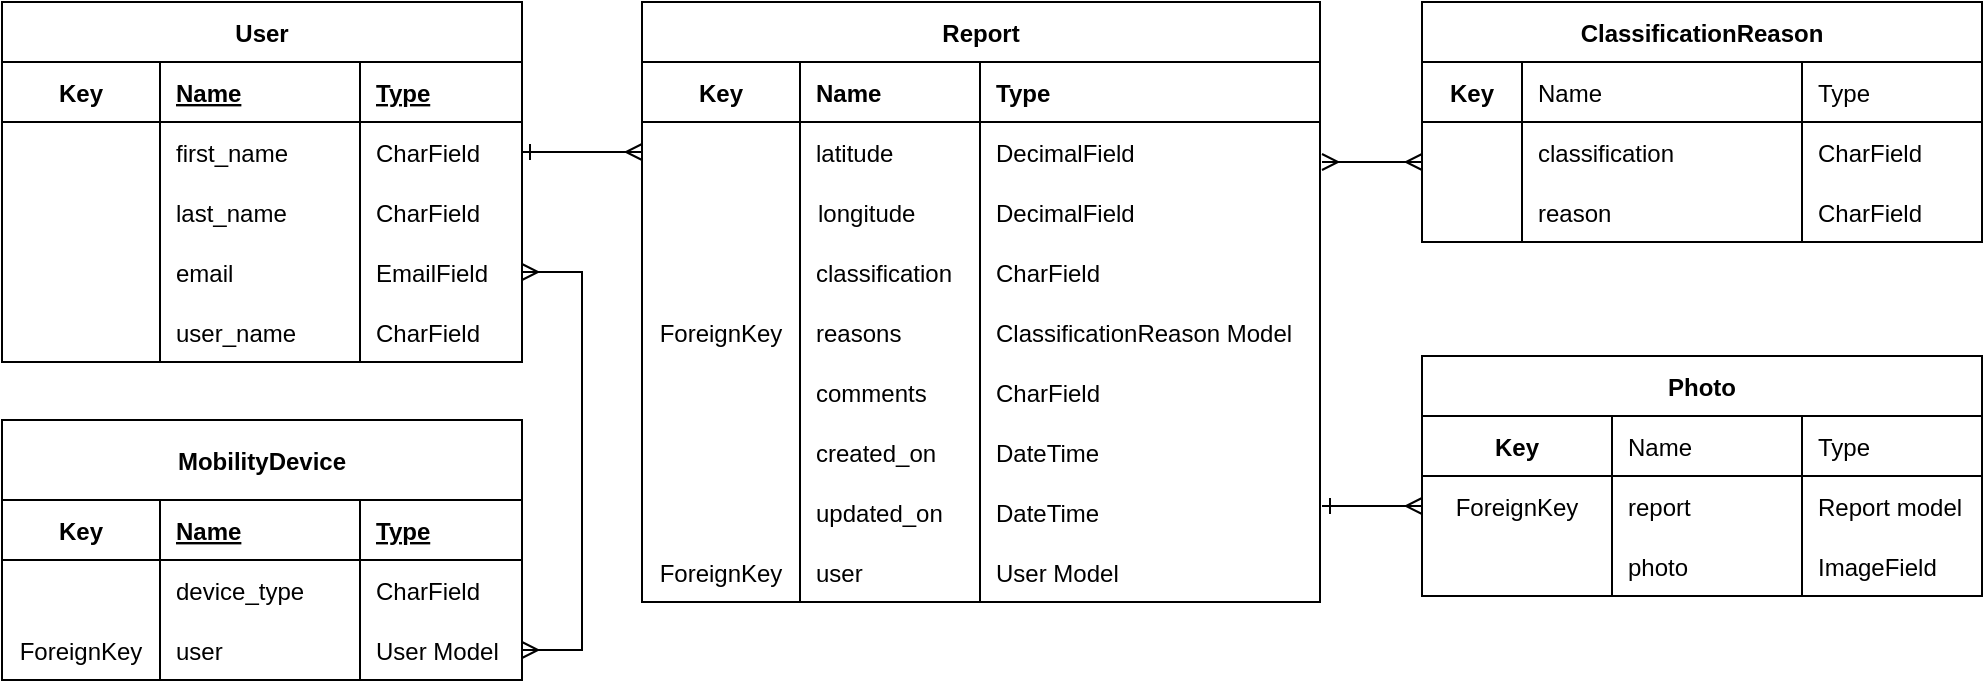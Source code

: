 <mxfile version="26.0.16">
  <diagram id="R2lEEEUBdFMjLlhIrx00" name="Page-1">
    <mxGraphModel dx="528" dy="399" grid="1" gridSize="10" guides="1" tooltips="1" connect="1" arrows="1" fold="1" page="1" pageScale="1" pageWidth="850" pageHeight="1100" math="0" shadow="0" extFonts="Permanent Marker^https://fonts.googleapis.com/css?family=Permanent+Marker">
      <root>
        <mxCell id="0" />
        <mxCell id="1" parent="0" />
        <mxCell id="C-vyLk0tnHw3VtMMgP7b-13" value="ClassificationReason" style="shape=table;startSize=30;container=1;collapsible=1;childLayout=tableLayout;fixedRows=1;rowLines=0;fontStyle=1;align=center;resizeLast=1;" parent="1" vertex="1">
          <mxGeometry x="710" width="280" height="120" as="geometry" />
        </mxCell>
        <mxCell id="smS4AEnQUgXLCP3d2nz--48" style="shape=partialRectangle;collapsible=0;dropTarget=0;pointerEvents=0;fillColor=none;points=[[0,0.5],[1,0.5]];portConstraint=eastwest;top=0;left=0;right=0;bottom=1;" parent="C-vyLk0tnHw3VtMMgP7b-13" vertex="1">
          <mxGeometry y="30" width="280" height="30" as="geometry" />
        </mxCell>
        <mxCell id="smS4AEnQUgXLCP3d2nz--49" value="Key" style="shape=partialRectangle;overflow=hidden;connectable=0;fillColor=none;top=0;left=0;bottom=0;right=0;fontStyle=1;" parent="smS4AEnQUgXLCP3d2nz--48" vertex="1">
          <mxGeometry width="50" height="30" as="geometry">
            <mxRectangle width="50" height="30" as="alternateBounds" />
          </mxGeometry>
        </mxCell>
        <mxCell id="smS4AEnQUgXLCP3d2nz--50" value="Name" style="shape=partialRectangle;overflow=hidden;connectable=0;fillColor=none;top=0;left=0;bottom=0;right=0;align=left;spacingLeft=6;fontStyle=0;" parent="smS4AEnQUgXLCP3d2nz--48" vertex="1">
          <mxGeometry x="50" width="140" height="30" as="geometry">
            <mxRectangle width="140" height="30" as="alternateBounds" />
          </mxGeometry>
        </mxCell>
        <mxCell id="smS4AEnQUgXLCP3d2nz--51" value="Type" style="shape=partialRectangle;overflow=hidden;connectable=0;fillColor=none;top=0;left=0;bottom=0;right=0;align=left;spacingLeft=6;fontStyle=0;" parent="smS4AEnQUgXLCP3d2nz--48" vertex="1">
          <mxGeometry x="190" width="90" height="30" as="geometry">
            <mxRectangle width="90" height="30" as="alternateBounds" />
          </mxGeometry>
        </mxCell>
        <mxCell id="fuLevTrtaIqwykTELDWC-22" style="shape=partialRectangle;collapsible=0;dropTarget=0;pointerEvents=0;fillColor=none;points=[[0,0.5],[1,0.5]];portConstraint=eastwest;top=0;left=0;right=0;bottom=0;" vertex="1" parent="C-vyLk0tnHw3VtMMgP7b-13">
          <mxGeometry y="60" width="280" height="30" as="geometry" />
        </mxCell>
        <mxCell id="fuLevTrtaIqwykTELDWC-23" value="" style="shape=partialRectangle;overflow=hidden;connectable=0;fillColor=none;top=0;left=0;bottom=0;right=0;" vertex="1" parent="fuLevTrtaIqwykTELDWC-22">
          <mxGeometry width="50" height="30" as="geometry">
            <mxRectangle width="50" height="30" as="alternateBounds" />
          </mxGeometry>
        </mxCell>
        <mxCell id="fuLevTrtaIqwykTELDWC-24" value="classification" style="shape=partialRectangle;overflow=hidden;connectable=0;fillColor=none;top=0;left=0;bottom=0;right=0;align=left;spacingLeft=6;" vertex="1" parent="fuLevTrtaIqwykTELDWC-22">
          <mxGeometry x="50" width="140" height="30" as="geometry">
            <mxRectangle width="140" height="30" as="alternateBounds" />
          </mxGeometry>
        </mxCell>
        <mxCell id="fuLevTrtaIqwykTELDWC-25" value="CharField" style="shape=partialRectangle;overflow=hidden;connectable=0;fillColor=none;top=0;left=0;bottom=0;right=0;align=left;spacingLeft=6;" vertex="1" parent="fuLevTrtaIqwykTELDWC-22">
          <mxGeometry x="190" width="90" height="30" as="geometry">
            <mxRectangle width="90" height="30" as="alternateBounds" />
          </mxGeometry>
        </mxCell>
        <mxCell id="smS4AEnQUgXLCP3d2nz--68" value="" style="shape=partialRectangle;collapsible=0;dropTarget=0;pointerEvents=0;fillColor=none;points=[[0,0.5],[1,0.5]];portConstraint=eastwest;top=0;left=0;right=0;bottom=0;" parent="C-vyLk0tnHw3VtMMgP7b-13" vertex="1">
          <mxGeometry y="90" width="280" height="30" as="geometry" />
        </mxCell>
        <mxCell id="smS4AEnQUgXLCP3d2nz--69" value="" style="shape=partialRectangle;overflow=hidden;connectable=0;fillColor=none;top=0;left=0;bottom=0;right=0;" parent="smS4AEnQUgXLCP3d2nz--68" vertex="1">
          <mxGeometry width="50" height="30" as="geometry">
            <mxRectangle width="50" height="30" as="alternateBounds" />
          </mxGeometry>
        </mxCell>
        <mxCell id="smS4AEnQUgXLCP3d2nz--70" value="reason" style="shape=partialRectangle;overflow=hidden;connectable=0;fillColor=none;top=0;left=0;bottom=0;right=0;align=left;spacingLeft=6;" parent="smS4AEnQUgXLCP3d2nz--68" vertex="1">
          <mxGeometry x="50" width="140" height="30" as="geometry">
            <mxRectangle width="140" height="30" as="alternateBounds" />
          </mxGeometry>
        </mxCell>
        <mxCell id="smS4AEnQUgXLCP3d2nz--71" value="CharField" style="shape=partialRectangle;overflow=hidden;connectable=0;fillColor=none;top=0;left=0;bottom=0;right=0;align=left;spacingLeft=6;" parent="smS4AEnQUgXLCP3d2nz--68" vertex="1">
          <mxGeometry x="190" width="90" height="30" as="geometry">
            <mxRectangle width="90" height="30" as="alternateBounds" />
          </mxGeometry>
        </mxCell>
        <mxCell id="C-vyLk0tnHw3VtMMgP7b-23" value="User" style="shape=table;startSize=30;container=1;collapsible=1;childLayout=tableLayout;fixedRows=1;rowLines=0;fontStyle=1;align=center;resizeLast=1;" parent="1" vertex="1">
          <mxGeometry width="260" height="180" as="geometry" />
        </mxCell>
        <mxCell id="smS4AEnQUgXLCP3d2nz--82" style="shape=partialRectangle;collapsible=0;dropTarget=0;pointerEvents=0;fillColor=none;points=[[0,0.5],[1,0.5]];portConstraint=eastwest;top=0;left=0;right=0;bottom=1;" parent="C-vyLk0tnHw3VtMMgP7b-23" vertex="1">
          <mxGeometry y="30" width="260" height="30" as="geometry" />
        </mxCell>
        <mxCell id="smS4AEnQUgXLCP3d2nz--83" value="Key" style="shape=partialRectangle;overflow=hidden;connectable=0;fillColor=none;top=0;left=0;bottom=0;right=0;fontStyle=1;" parent="smS4AEnQUgXLCP3d2nz--82" vertex="1">
          <mxGeometry width="79" height="30" as="geometry">
            <mxRectangle width="79" height="30" as="alternateBounds" />
          </mxGeometry>
        </mxCell>
        <mxCell id="smS4AEnQUgXLCP3d2nz--84" value="Name" style="shape=partialRectangle;overflow=hidden;connectable=0;fillColor=none;top=0;left=0;bottom=0;right=0;align=left;spacingLeft=6;fontStyle=5;" parent="smS4AEnQUgXLCP3d2nz--82" vertex="1">
          <mxGeometry x="79" width="100" height="30" as="geometry">
            <mxRectangle width="100" height="30" as="alternateBounds" />
          </mxGeometry>
        </mxCell>
        <mxCell id="smS4AEnQUgXLCP3d2nz--85" value="Type" style="shape=partialRectangle;overflow=hidden;connectable=0;fillColor=none;top=0;left=0;bottom=0;right=0;align=left;spacingLeft=6;fontStyle=5;" parent="smS4AEnQUgXLCP3d2nz--82" vertex="1">
          <mxGeometry x="179" width="81" height="30" as="geometry">
            <mxRectangle width="81" height="30" as="alternateBounds" />
          </mxGeometry>
        </mxCell>
        <mxCell id="C-vyLk0tnHw3VtMMgP7b-27" value="" style="shape=partialRectangle;collapsible=0;dropTarget=0;pointerEvents=0;fillColor=none;points=[[0,0.5],[1,0.5]];portConstraint=eastwest;top=0;left=0;right=0;bottom=0;" parent="C-vyLk0tnHw3VtMMgP7b-23" vertex="1">
          <mxGeometry y="60" width="260" height="30" as="geometry" />
        </mxCell>
        <mxCell id="C-vyLk0tnHw3VtMMgP7b-28" value="" style="shape=partialRectangle;overflow=hidden;connectable=0;fillColor=none;top=0;left=0;bottom=0;right=0;" parent="C-vyLk0tnHw3VtMMgP7b-27" vertex="1">
          <mxGeometry width="79" height="30" as="geometry">
            <mxRectangle width="79" height="30" as="alternateBounds" />
          </mxGeometry>
        </mxCell>
        <mxCell id="C-vyLk0tnHw3VtMMgP7b-29" value="first_name" style="shape=partialRectangle;overflow=hidden;connectable=0;fillColor=none;top=0;left=0;bottom=0;right=0;align=left;spacingLeft=6;" parent="C-vyLk0tnHw3VtMMgP7b-27" vertex="1">
          <mxGeometry x="79" width="100" height="30" as="geometry">
            <mxRectangle width="100" height="30" as="alternateBounds" />
          </mxGeometry>
        </mxCell>
        <mxCell id="smS4AEnQUgXLCP3d2nz--81" value="CharField" style="shape=partialRectangle;overflow=hidden;connectable=0;fillColor=none;top=0;left=0;bottom=0;right=0;align=left;spacingLeft=6;" parent="C-vyLk0tnHw3VtMMgP7b-27" vertex="1">
          <mxGeometry x="179" width="81" height="30" as="geometry">
            <mxRectangle width="81" height="30" as="alternateBounds" />
          </mxGeometry>
        </mxCell>
        <mxCell id="smS4AEnQUgXLCP3d2nz--89" style="shape=partialRectangle;collapsible=0;dropTarget=0;pointerEvents=0;fillColor=none;points=[[0,0.5],[1,0.5]];portConstraint=eastwest;top=0;left=0;right=0;bottom=0;" parent="C-vyLk0tnHw3VtMMgP7b-23" vertex="1">
          <mxGeometry y="90" width="260" height="30" as="geometry" />
        </mxCell>
        <mxCell id="smS4AEnQUgXLCP3d2nz--90" style="shape=partialRectangle;overflow=hidden;connectable=0;fillColor=none;top=0;left=0;bottom=0;right=0;" parent="smS4AEnQUgXLCP3d2nz--89" vertex="1">
          <mxGeometry width="79" height="30" as="geometry">
            <mxRectangle width="79" height="30" as="alternateBounds" />
          </mxGeometry>
        </mxCell>
        <mxCell id="smS4AEnQUgXLCP3d2nz--91" value="last_name" style="shape=partialRectangle;overflow=hidden;connectable=0;fillColor=none;top=0;left=0;bottom=0;right=0;align=left;spacingLeft=6;" parent="smS4AEnQUgXLCP3d2nz--89" vertex="1">
          <mxGeometry x="79" width="100" height="30" as="geometry">
            <mxRectangle width="100" height="30" as="alternateBounds" />
          </mxGeometry>
        </mxCell>
        <mxCell id="smS4AEnQUgXLCP3d2nz--92" value="CharField" style="shape=partialRectangle;overflow=hidden;connectable=0;fillColor=none;top=0;left=0;bottom=0;right=0;align=left;spacingLeft=6;" parent="smS4AEnQUgXLCP3d2nz--89" vertex="1">
          <mxGeometry x="179" width="81" height="30" as="geometry">
            <mxRectangle width="81" height="30" as="alternateBounds" />
          </mxGeometry>
        </mxCell>
        <mxCell id="smS4AEnQUgXLCP3d2nz--97" style="shape=partialRectangle;collapsible=0;dropTarget=0;pointerEvents=0;fillColor=none;points=[[0,0.5],[1,0.5]];portConstraint=eastwest;top=0;left=0;right=0;bottom=0;" parent="C-vyLk0tnHw3VtMMgP7b-23" vertex="1">
          <mxGeometry y="120" width="260" height="30" as="geometry" />
        </mxCell>
        <mxCell id="smS4AEnQUgXLCP3d2nz--98" style="shape=partialRectangle;overflow=hidden;connectable=0;fillColor=none;top=0;left=0;bottom=0;right=0;" parent="smS4AEnQUgXLCP3d2nz--97" vertex="1">
          <mxGeometry width="79" height="30" as="geometry">
            <mxRectangle width="79" height="30" as="alternateBounds" />
          </mxGeometry>
        </mxCell>
        <mxCell id="smS4AEnQUgXLCP3d2nz--99" value="email" style="shape=partialRectangle;overflow=hidden;connectable=0;fillColor=none;top=0;left=0;bottom=0;right=0;align=left;spacingLeft=6;" parent="smS4AEnQUgXLCP3d2nz--97" vertex="1">
          <mxGeometry x="79" width="100" height="30" as="geometry">
            <mxRectangle width="100" height="30" as="alternateBounds" />
          </mxGeometry>
        </mxCell>
        <mxCell id="smS4AEnQUgXLCP3d2nz--100" value="EmailField" style="shape=partialRectangle;overflow=hidden;connectable=0;fillColor=none;top=0;left=0;bottom=0;right=0;align=left;spacingLeft=6;" parent="smS4AEnQUgXLCP3d2nz--97" vertex="1">
          <mxGeometry x="179" width="81" height="30" as="geometry">
            <mxRectangle width="81" height="30" as="alternateBounds" />
          </mxGeometry>
        </mxCell>
        <mxCell id="smS4AEnQUgXLCP3d2nz--93" style="shape=partialRectangle;collapsible=0;dropTarget=0;pointerEvents=0;fillColor=none;points=[[0,0.5],[1,0.5]];portConstraint=eastwest;top=0;left=0;right=0;bottom=0;" parent="C-vyLk0tnHw3VtMMgP7b-23" vertex="1">
          <mxGeometry y="150" width="260" height="30" as="geometry" />
        </mxCell>
        <mxCell id="smS4AEnQUgXLCP3d2nz--94" style="shape=partialRectangle;overflow=hidden;connectable=0;fillColor=none;top=0;left=0;bottom=0;right=0;" parent="smS4AEnQUgXLCP3d2nz--93" vertex="1">
          <mxGeometry width="79" height="30" as="geometry">
            <mxRectangle width="79" height="30" as="alternateBounds" />
          </mxGeometry>
        </mxCell>
        <mxCell id="smS4AEnQUgXLCP3d2nz--95" value="user_name" style="shape=partialRectangle;overflow=hidden;connectable=0;fillColor=none;top=0;left=0;bottom=0;right=0;align=left;spacingLeft=6;" parent="smS4AEnQUgXLCP3d2nz--93" vertex="1">
          <mxGeometry x="79" width="100" height="30" as="geometry">
            <mxRectangle width="100" height="30" as="alternateBounds" />
          </mxGeometry>
        </mxCell>
        <mxCell id="smS4AEnQUgXLCP3d2nz--96" value="CharField" style="shape=partialRectangle;overflow=hidden;connectable=0;fillColor=none;top=0;left=0;bottom=0;right=0;align=left;spacingLeft=6;" parent="smS4AEnQUgXLCP3d2nz--93" vertex="1">
          <mxGeometry x="179" width="81" height="30" as="geometry">
            <mxRectangle width="81" height="30" as="alternateBounds" />
          </mxGeometry>
        </mxCell>
        <mxCell id="C-vyLk0tnHw3VtMMgP7b-2" value="Report" style="shape=table;startSize=30;container=1;collapsible=1;childLayout=tableLayout;fixedRows=1;rowLines=0;fontStyle=1;align=center;resizeLast=1;" parent="1" vertex="1">
          <mxGeometry x="320" width="339" height="300" as="geometry" />
        </mxCell>
        <mxCell id="smS4AEnQUgXLCP3d2nz--40" style="shape=partialRectangle;collapsible=0;dropTarget=0;pointerEvents=0;fillColor=none;points=[[0,0.5],[1,0.5]];portConstraint=eastwest;top=0;left=0;right=0;bottom=1;fontStyle=4" parent="C-vyLk0tnHw3VtMMgP7b-2" vertex="1">
          <mxGeometry y="30" width="339" height="30" as="geometry" />
        </mxCell>
        <mxCell id="smS4AEnQUgXLCP3d2nz--41" value="Key" style="shape=partialRectangle;overflow=hidden;connectable=0;fillColor=none;top=0;left=0;bottom=0;right=0;fontStyle=1;" parent="smS4AEnQUgXLCP3d2nz--40" vertex="1">
          <mxGeometry width="79" height="30" as="geometry">
            <mxRectangle width="79" height="30" as="alternateBounds" />
          </mxGeometry>
        </mxCell>
        <mxCell id="smS4AEnQUgXLCP3d2nz--42" value="Name" style="shape=partialRectangle;overflow=hidden;connectable=0;fillColor=none;top=0;left=0;bottom=0;right=0;align=left;spacingLeft=6;fontStyle=1;" parent="smS4AEnQUgXLCP3d2nz--40" vertex="1">
          <mxGeometry x="79" width="90" height="30" as="geometry">
            <mxRectangle width="90" height="30" as="alternateBounds" />
          </mxGeometry>
        </mxCell>
        <mxCell id="smS4AEnQUgXLCP3d2nz--43" value="Type" style="shape=partialRectangle;overflow=hidden;connectable=0;fillColor=none;top=0;left=0;bottom=0;right=0;align=left;spacingLeft=6;fontStyle=1;" parent="smS4AEnQUgXLCP3d2nz--40" vertex="1">
          <mxGeometry x="169" width="170" height="30" as="geometry">
            <mxRectangle width="170" height="30" as="alternateBounds" />
          </mxGeometry>
        </mxCell>
        <mxCell id="C-vyLk0tnHw3VtMMgP7b-9" value="" style="shape=partialRectangle;collapsible=0;dropTarget=0;pointerEvents=0;fillColor=none;points=[[0,0.5],[1,0.5]];portConstraint=eastwest;top=0;left=0;right=0;bottom=0;" parent="C-vyLk0tnHw3VtMMgP7b-2" vertex="1">
          <mxGeometry y="60" width="339" height="30" as="geometry" />
        </mxCell>
        <mxCell id="C-vyLk0tnHw3VtMMgP7b-10" value="" style="shape=partialRectangle;overflow=hidden;connectable=0;fillColor=none;top=0;left=0;bottom=0;right=0;" parent="C-vyLk0tnHw3VtMMgP7b-9" vertex="1">
          <mxGeometry width="79" height="30" as="geometry">
            <mxRectangle width="79" height="30" as="alternateBounds" />
          </mxGeometry>
        </mxCell>
        <mxCell id="C-vyLk0tnHw3VtMMgP7b-11" value="latitude" style="shape=partialRectangle;overflow=hidden;connectable=0;fillColor=none;top=0;left=0;bottom=0;right=0;align=left;spacingLeft=6;" parent="C-vyLk0tnHw3VtMMgP7b-9" vertex="1">
          <mxGeometry x="79" width="90" height="30" as="geometry">
            <mxRectangle width="90" height="30" as="alternateBounds" />
          </mxGeometry>
        </mxCell>
        <mxCell id="smS4AEnQUgXLCP3d2nz--34" value="DecimalField" style="shape=partialRectangle;overflow=hidden;connectable=0;fillColor=none;top=0;left=0;bottom=0;right=0;align=left;spacingLeft=6;" parent="C-vyLk0tnHw3VtMMgP7b-9" vertex="1">
          <mxGeometry x="169" width="170" height="30" as="geometry">
            <mxRectangle width="170" height="30" as="alternateBounds" />
          </mxGeometry>
        </mxCell>
        <mxCell id="smS4AEnQUgXLCP3d2nz--22" style="shape=partialRectangle;collapsible=0;dropTarget=0;pointerEvents=0;fillColor=none;points=[[0,0.5],[1,0.5]];portConstraint=eastwest;top=0;left=0;right=0;bottom=0;" parent="C-vyLk0tnHw3VtMMgP7b-2" vertex="1">
          <mxGeometry y="90" width="339" height="30" as="geometry" />
        </mxCell>
        <mxCell id="smS4AEnQUgXLCP3d2nz--23" style="shape=partialRectangle;overflow=hidden;connectable=0;fillColor=none;top=0;left=0;bottom=0;right=0;" parent="smS4AEnQUgXLCP3d2nz--22" vertex="1">
          <mxGeometry width="79" height="30" as="geometry">
            <mxRectangle width="79" height="30" as="alternateBounds" />
          </mxGeometry>
        </mxCell>
        <mxCell id="smS4AEnQUgXLCP3d2nz--24" value="" style="shape=partialRectangle;overflow=hidden;connectable=0;fillColor=none;top=0;left=0;bottom=0;right=0;align=left;spacingLeft=6;" parent="smS4AEnQUgXLCP3d2nz--22" vertex="1">
          <mxGeometry x="79" width="90" height="30" as="geometry">
            <mxRectangle width="90" height="30" as="alternateBounds" />
          </mxGeometry>
        </mxCell>
        <mxCell id="smS4AEnQUgXLCP3d2nz--35" style="shape=partialRectangle;overflow=hidden;connectable=0;fillColor=none;top=0;left=0;bottom=0;right=0;align=left;spacingLeft=6;" parent="smS4AEnQUgXLCP3d2nz--22" vertex="1">
          <mxGeometry x="169" width="170" height="30" as="geometry">
            <mxRectangle width="170" height="30" as="alternateBounds" />
          </mxGeometry>
        </mxCell>
        <mxCell id="smS4AEnQUgXLCP3d2nz--13" value="" style="shape=partialRectangle;collapsible=0;dropTarget=0;pointerEvents=0;fillColor=none;points=[[0,0.5],[1,0.5]];portConstraint=eastwest;top=0;left=0;right=0;bottom=0;" parent="C-vyLk0tnHw3VtMMgP7b-2" vertex="1">
          <mxGeometry y="120" width="339" height="30" as="geometry" />
        </mxCell>
        <mxCell id="smS4AEnQUgXLCP3d2nz--14" value="" style="shape=partialRectangle;overflow=hidden;connectable=0;fillColor=none;top=0;left=0;bottom=0;right=0;" parent="smS4AEnQUgXLCP3d2nz--13" vertex="1">
          <mxGeometry width="79" height="30" as="geometry">
            <mxRectangle width="79" height="30" as="alternateBounds" />
          </mxGeometry>
        </mxCell>
        <mxCell id="smS4AEnQUgXLCP3d2nz--15" value="classification" style="shape=partialRectangle;overflow=hidden;connectable=0;fillColor=none;top=0;left=0;bottom=0;right=0;align=left;spacingLeft=6;" parent="smS4AEnQUgXLCP3d2nz--13" vertex="1">
          <mxGeometry x="79" width="90" height="30" as="geometry">
            <mxRectangle width="90" height="30" as="alternateBounds" />
          </mxGeometry>
        </mxCell>
        <mxCell id="smS4AEnQUgXLCP3d2nz--36" value="CharField" style="shape=partialRectangle;overflow=hidden;connectable=0;fillColor=none;top=0;left=0;bottom=0;right=0;align=left;spacingLeft=6;" parent="smS4AEnQUgXLCP3d2nz--13" vertex="1">
          <mxGeometry x="169" width="170" height="30" as="geometry">
            <mxRectangle width="170" height="30" as="alternateBounds" />
          </mxGeometry>
        </mxCell>
        <mxCell id="smS4AEnQUgXLCP3d2nz--28" style="shape=partialRectangle;collapsible=0;dropTarget=0;pointerEvents=0;fillColor=none;points=[[0,0.5],[1,0.5]];portConstraint=eastwest;top=0;left=0;right=0;bottom=0;" parent="C-vyLk0tnHw3VtMMgP7b-2" vertex="1">
          <mxGeometry y="150" width="339" height="30" as="geometry" />
        </mxCell>
        <mxCell id="smS4AEnQUgXLCP3d2nz--29" value="ForeignKey" style="shape=partialRectangle;overflow=hidden;connectable=0;fillColor=none;top=0;left=0;bottom=0;right=0;" parent="smS4AEnQUgXLCP3d2nz--28" vertex="1">
          <mxGeometry width="79" height="30" as="geometry">
            <mxRectangle width="79" height="30" as="alternateBounds" />
          </mxGeometry>
        </mxCell>
        <mxCell id="smS4AEnQUgXLCP3d2nz--30" value="reasons" style="shape=partialRectangle;overflow=hidden;connectable=0;fillColor=none;top=0;left=0;bottom=0;right=0;align=left;spacingLeft=6;" parent="smS4AEnQUgXLCP3d2nz--28" vertex="1">
          <mxGeometry x="79" width="90" height="30" as="geometry">
            <mxRectangle width="90" height="30" as="alternateBounds" />
          </mxGeometry>
        </mxCell>
        <mxCell id="smS4AEnQUgXLCP3d2nz--37" value="ClassificationReason Model" style="shape=partialRectangle;overflow=hidden;connectable=0;fillColor=none;top=0;left=0;bottom=0;right=0;align=left;spacingLeft=6;" parent="smS4AEnQUgXLCP3d2nz--28" vertex="1">
          <mxGeometry x="169" width="170" height="30" as="geometry">
            <mxRectangle width="170" height="30" as="alternateBounds" />
          </mxGeometry>
        </mxCell>
        <mxCell id="smS4AEnQUgXLCP3d2nz--56" style="shape=partialRectangle;collapsible=0;dropTarget=0;pointerEvents=0;fillColor=none;points=[[0,0.5],[1,0.5]];portConstraint=eastwest;top=0;left=0;right=0;bottom=0;" parent="C-vyLk0tnHw3VtMMgP7b-2" vertex="1">
          <mxGeometry y="180" width="339" height="30" as="geometry" />
        </mxCell>
        <mxCell id="smS4AEnQUgXLCP3d2nz--57" value="" style="shape=partialRectangle;overflow=hidden;connectable=0;fillColor=none;top=0;left=0;bottom=0;right=0;" parent="smS4AEnQUgXLCP3d2nz--56" vertex="1">
          <mxGeometry width="79" height="30" as="geometry">
            <mxRectangle width="79" height="30" as="alternateBounds" />
          </mxGeometry>
        </mxCell>
        <mxCell id="smS4AEnQUgXLCP3d2nz--58" value="comments" style="shape=partialRectangle;overflow=hidden;connectable=0;fillColor=none;top=0;left=0;bottom=0;right=0;align=left;spacingLeft=6;" parent="smS4AEnQUgXLCP3d2nz--56" vertex="1">
          <mxGeometry x="79" width="90" height="30" as="geometry">
            <mxRectangle width="90" height="30" as="alternateBounds" />
          </mxGeometry>
        </mxCell>
        <mxCell id="smS4AEnQUgXLCP3d2nz--59" value="CharField" style="shape=partialRectangle;overflow=hidden;connectable=0;fillColor=none;top=0;left=0;bottom=0;right=0;align=left;spacingLeft=6;" parent="smS4AEnQUgXLCP3d2nz--56" vertex="1">
          <mxGeometry x="169" width="170" height="30" as="geometry">
            <mxRectangle width="170" height="30" as="alternateBounds" />
          </mxGeometry>
        </mxCell>
        <mxCell id="smS4AEnQUgXLCP3d2nz--16" value="" style="shape=partialRectangle;collapsible=0;dropTarget=0;pointerEvents=0;fillColor=none;points=[[0,0.5],[1,0.5]];portConstraint=eastwest;top=0;left=0;right=0;bottom=0;" parent="C-vyLk0tnHw3VtMMgP7b-2" vertex="1">
          <mxGeometry y="210" width="339" height="30" as="geometry" />
        </mxCell>
        <mxCell id="smS4AEnQUgXLCP3d2nz--17" value="" style="shape=partialRectangle;overflow=hidden;connectable=0;fillColor=none;top=0;left=0;bottom=0;right=0;" parent="smS4AEnQUgXLCP3d2nz--16" vertex="1">
          <mxGeometry width="79" height="30" as="geometry">
            <mxRectangle width="79" height="30" as="alternateBounds" />
          </mxGeometry>
        </mxCell>
        <mxCell id="smS4AEnQUgXLCP3d2nz--18" value="created_on" style="shape=partialRectangle;overflow=hidden;connectable=0;fillColor=none;top=0;left=0;bottom=0;right=0;align=left;spacingLeft=6;" parent="smS4AEnQUgXLCP3d2nz--16" vertex="1">
          <mxGeometry x="79" width="90" height="30" as="geometry">
            <mxRectangle width="90" height="30" as="alternateBounds" />
          </mxGeometry>
        </mxCell>
        <mxCell id="smS4AEnQUgXLCP3d2nz--38" value="DateTime" style="shape=partialRectangle;overflow=hidden;connectable=0;fillColor=none;top=0;left=0;bottom=0;right=0;align=left;spacingLeft=6;" parent="smS4AEnQUgXLCP3d2nz--16" vertex="1">
          <mxGeometry x="169" width="170" height="30" as="geometry">
            <mxRectangle width="170" height="30" as="alternateBounds" />
          </mxGeometry>
        </mxCell>
        <mxCell id="smS4AEnQUgXLCP3d2nz--19" value="" style="shape=partialRectangle;collapsible=0;dropTarget=0;pointerEvents=0;fillColor=none;points=[[0,0.5],[1,0.5]];portConstraint=eastwest;top=0;left=0;right=0;bottom=0;" parent="C-vyLk0tnHw3VtMMgP7b-2" vertex="1">
          <mxGeometry y="240" width="339" height="30" as="geometry" />
        </mxCell>
        <mxCell id="smS4AEnQUgXLCP3d2nz--20" value="" style="shape=partialRectangle;overflow=hidden;connectable=0;fillColor=none;top=0;left=0;bottom=0;right=0;" parent="smS4AEnQUgXLCP3d2nz--19" vertex="1">
          <mxGeometry width="79" height="30" as="geometry">
            <mxRectangle width="79" height="30" as="alternateBounds" />
          </mxGeometry>
        </mxCell>
        <mxCell id="smS4AEnQUgXLCP3d2nz--21" value="updated_on" style="shape=partialRectangle;overflow=hidden;connectable=0;fillColor=none;top=0;left=0;bottom=0;right=0;align=left;spacingLeft=6;" parent="smS4AEnQUgXLCP3d2nz--19" vertex="1">
          <mxGeometry x="79" width="90" height="30" as="geometry">
            <mxRectangle width="90" height="30" as="alternateBounds" />
          </mxGeometry>
        </mxCell>
        <mxCell id="smS4AEnQUgXLCP3d2nz--39" value="DateTime" style="shape=partialRectangle;overflow=hidden;connectable=0;fillColor=none;top=0;left=0;bottom=0;right=0;align=left;spacingLeft=6;" parent="smS4AEnQUgXLCP3d2nz--19" vertex="1">
          <mxGeometry x="169" width="170" height="30" as="geometry">
            <mxRectangle width="170" height="30" as="alternateBounds" />
          </mxGeometry>
        </mxCell>
        <mxCell id="C-vyLk0tnHw3VtMMgP7b-6" value="" style="shape=partialRectangle;collapsible=0;dropTarget=0;pointerEvents=0;fillColor=none;points=[[0,0.5],[1,0.5]];portConstraint=eastwest;top=0;left=0;right=0;bottom=0;" parent="C-vyLk0tnHw3VtMMgP7b-2" vertex="1">
          <mxGeometry y="270" width="339" height="30" as="geometry" />
        </mxCell>
        <mxCell id="C-vyLk0tnHw3VtMMgP7b-7" value="ForeignKey" style="shape=partialRectangle;overflow=hidden;connectable=0;fillColor=none;top=0;left=0;bottom=0;right=0;" parent="C-vyLk0tnHw3VtMMgP7b-6" vertex="1">
          <mxGeometry width="79" height="30" as="geometry">
            <mxRectangle width="79" height="30" as="alternateBounds" />
          </mxGeometry>
        </mxCell>
        <mxCell id="C-vyLk0tnHw3VtMMgP7b-8" value="user" style="shape=partialRectangle;overflow=hidden;connectable=0;fillColor=none;top=0;left=0;bottom=0;right=0;align=left;spacingLeft=6;" parent="C-vyLk0tnHw3VtMMgP7b-6" vertex="1">
          <mxGeometry x="79" width="90" height="30" as="geometry">
            <mxRectangle width="90" height="30" as="alternateBounds" />
          </mxGeometry>
        </mxCell>
        <mxCell id="smS4AEnQUgXLCP3d2nz--33" value="User Model" style="shape=partialRectangle;overflow=hidden;connectable=0;fillColor=none;top=0;left=0;bottom=0;right=0;align=left;spacingLeft=6;" parent="C-vyLk0tnHw3VtMMgP7b-6" vertex="1">
          <mxGeometry x="169" width="170" height="30" as="geometry">
            <mxRectangle width="170" height="30" as="alternateBounds" />
          </mxGeometry>
        </mxCell>
        <mxCell id="smS4AEnQUgXLCP3d2nz--25" value="" style="shape=partialRectangle;collapsible=0;dropTarget=0;pointerEvents=0;fillColor=none;points=[[0,0.5],[1,0.5]];portConstraint=eastwest;top=0;left=0;right=0;bottom=0;" parent="1" vertex="1">
          <mxGeometry x="440" y="147" width="180" height="30" as="geometry" />
        </mxCell>
        <mxCell id="smS4AEnQUgXLCP3d2nz--26" value="" style="shape=partialRectangle;overflow=hidden;connectable=0;fillColor=none;top=0;left=0;bottom=0;right=0;" parent="smS4AEnQUgXLCP3d2nz--25" vertex="1">
          <mxGeometry width="21.6" height="30" as="geometry">
            <mxRectangle width="30" height="30" as="alternateBounds" />
          </mxGeometry>
        </mxCell>
        <mxCell id="smS4AEnQUgXLCP3d2nz--44" value="DecimalField" style="shape=partialRectangle;overflow=hidden;connectable=0;fillColor=none;top=0;left=0;bottom=0;right=0;align=left;spacingLeft=6;" parent="1" vertex="1">
          <mxGeometry x="489" y="90" width="220" height="30" as="geometry">
            <mxRectangle width="220" height="30" as="alternateBounds" />
          </mxGeometry>
        </mxCell>
        <mxCell id="smS4AEnQUgXLCP3d2nz--27" value="longitude" style="shape=partialRectangle;overflow=hidden;connectable=0;fillColor=none;top=0;left=0;bottom=0;right=0;align=left;spacingLeft=6;" parent="1" vertex="1">
          <mxGeometry x="400" y="90" width="89" height="30" as="geometry">
            <mxRectangle width="220" height="30" as="alternateBounds" />
          </mxGeometry>
        </mxCell>
        <mxCell id="smS4AEnQUgXLCP3d2nz--79" value="" style="edgeStyle=entityRelationEdgeStyle;fontSize=12;html=1;endArrow=ERmany;rounded=0;endFill=0;startArrow=ERone;startFill=0;entryX=0;entryY=0.5;entryDx=0;entryDy=0;exitX=1;exitY=0.5;exitDx=0;exitDy=0;" parent="1" source="C-vyLk0tnHw3VtMMgP7b-27" target="C-vyLk0tnHw3VtMMgP7b-9" edge="1">
          <mxGeometry width="100" height="100" relative="1" as="geometry">
            <mxPoint x="290.0" y="75" as="sourcePoint" />
            <mxPoint x="371" y="75" as="targetPoint" />
          </mxGeometry>
        </mxCell>
        <mxCell id="smS4AEnQUgXLCP3d2nz--128" value="" style="edgeStyle=entityRelationEdgeStyle;fontSize=12;html=1;endArrow=ERmany;rounded=0;endFill=0;startArrow=ERone;startFill=0;entryX=0;entryY=0.5;entryDx=0;entryDy=0;" parent="1" target="smS4AEnQUgXLCP3d2nz--122" edge="1">
          <mxGeometry width="100" height="100" relative="1" as="geometry">
            <mxPoint x="660" y="252" as="sourcePoint" />
            <mxPoint x="931" y="210" as="targetPoint" />
          </mxGeometry>
        </mxCell>
        <mxCell id="smS4AEnQUgXLCP3d2nz--129" value="MobilityDevice" style="shape=table;startSize=40;container=1;collapsible=1;childLayout=tableLayout;fixedRows=1;rowLines=0;fontStyle=1;align=center;resizeLast=1;" parent="1" vertex="1">
          <mxGeometry y="209" width="260" height="130" as="geometry" />
        </mxCell>
        <mxCell id="smS4AEnQUgXLCP3d2nz--130" style="shape=partialRectangle;collapsible=0;dropTarget=0;pointerEvents=0;fillColor=none;points=[[0,0.5],[1,0.5]];portConstraint=eastwest;top=0;left=0;right=0;bottom=1;" parent="smS4AEnQUgXLCP3d2nz--129" vertex="1">
          <mxGeometry y="40" width="260" height="30" as="geometry" />
        </mxCell>
        <mxCell id="smS4AEnQUgXLCP3d2nz--131" value="Key" style="shape=partialRectangle;overflow=hidden;connectable=0;fillColor=none;top=0;left=0;bottom=0;right=0;fontStyle=1;" parent="smS4AEnQUgXLCP3d2nz--130" vertex="1">
          <mxGeometry width="79" height="30" as="geometry">
            <mxRectangle width="79" height="30" as="alternateBounds" />
          </mxGeometry>
        </mxCell>
        <mxCell id="smS4AEnQUgXLCP3d2nz--132" value="Name" style="shape=partialRectangle;overflow=hidden;connectable=0;fillColor=none;top=0;left=0;bottom=0;right=0;align=left;spacingLeft=6;fontStyle=5;" parent="smS4AEnQUgXLCP3d2nz--130" vertex="1">
          <mxGeometry x="79" width="100" height="30" as="geometry">
            <mxRectangle width="100" height="30" as="alternateBounds" />
          </mxGeometry>
        </mxCell>
        <mxCell id="smS4AEnQUgXLCP3d2nz--133" value="Type" style="shape=partialRectangle;overflow=hidden;connectable=0;fillColor=none;top=0;left=0;bottom=0;right=0;align=left;spacingLeft=6;fontStyle=5;" parent="smS4AEnQUgXLCP3d2nz--130" vertex="1">
          <mxGeometry x="179" width="81" height="30" as="geometry">
            <mxRectangle width="81" height="30" as="alternateBounds" />
          </mxGeometry>
        </mxCell>
        <mxCell id="smS4AEnQUgXLCP3d2nz--138" value="" style="shape=partialRectangle;collapsible=0;dropTarget=0;pointerEvents=0;fillColor=none;points=[[0,0.5],[1,0.5]];portConstraint=eastwest;top=0;left=0;right=0;bottom=0;" parent="smS4AEnQUgXLCP3d2nz--129" vertex="1">
          <mxGeometry y="70" width="260" height="30" as="geometry" />
        </mxCell>
        <mxCell id="smS4AEnQUgXLCP3d2nz--139" value="" style="shape=partialRectangle;overflow=hidden;connectable=0;fillColor=none;top=0;left=0;bottom=0;right=0;" parent="smS4AEnQUgXLCP3d2nz--138" vertex="1">
          <mxGeometry width="79" height="30" as="geometry">
            <mxRectangle width="79" height="30" as="alternateBounds" />
          </mxGeometry>
        </mxCell>
        <mxCell id="smS4AEnQUgXLCP3d2nz--140" value="device_type" style="shape=partialRectangle;overflow=hidden;connectable=0;fillColor=none;top=0;left=0;bottom=0;right=0;align=left;spacingLeft=6;" parent="smS4AEnQUgXLCP3d2nz--138" vertex="1">
          <mxGeometry x="79" width="100" height="30" as="geometry">
            <mxRectangle width="100" height="30" as="alternateBounds" />
          </mxGeometry>
        </mxCell>
        <mxCell id="smS4AEnQUgXLCP3d2nz--141" value="CharField" style="shape=partialRectangle;overflow=hidden;connectable=0;fillColor=none;top=0;left=0;bottom=0;right=0;align=left;spacingLeft=6;" parent="smS4AEnQUgXLCP3d2nz--138" vertex="1">
          <mxGeometry x="179" width="81" height="30" as="geometry">
            <mxRectangle width="81" height="30" as="alternateBounds" />
          </mxGeometry>
        </mxCell>
        <mxCell id="smS4AEnQUgXLCP3d2nz--142" style="shape=partialRectangle;collapsible=0;dropTarget=0;pointerEvents=0;fillColor=none;points=[[0,0.5],[1,0.5]];portConstraint=eastwest;top=0;left=0;right=0;bottom=0;" parent="smS4AEnQUgXLCP3d2nz--129" vertex="1">
          <mxGeometry y="100" width="260" height="30" as="geometry" />
        </mxCell>
        <mxCell id="smS4AEnQUgXLCP3d2nz--143" value="ForeignKey" style="shape=partialRectangle;overflow=hidden;connectable=0;fillColor=none;top=0;left=0;bottom=0;right=0;" parent="smS4AEnQUgXLCP3d2nz--142" vertex="1">
          <mxGeometry width="79" height="30" as="geometry">
            <mxRectangle width="79" height="30" as="alternateBounds" />
          </mxGeometry>
        </mxCell>
        <mxCell id="smS4AEnQUgXLCP3d2nz--144" value="user" style="shape=partialRectangle;overflow=hidden;connectable=0;fillColor=none;top=0;left=0;bottom=0;right=0;align=left;spacingLeft=6;" parent="smS4AEnQUgXLCP3d2nz--142" vertex="1">
          <mxGeometry x="79" width="100" height="30" as="geometry">
            <mxRectangle width="100" height="30" as="alternateBounds" />
          </mxGeometry>
        </mxCell>
        <mxCell id="smS4AEnQUgXLCP3d2nz--145" value="User Model" style="shape=partialRectangle;overflow=hidden;connectable=0;fillColor=none;top=0;left=0;bottom=0;right=0;align=left;spacingLeft=6;" parent="smS4AEnQUgXLCP3d2nz--142" vertex="1">
          <mxGeometry x="179" width="81" height="30" as="geometry">
            <mxRectangle width="81" height="30" as="alternateBounds" />
          </mxGeometry>
        </mxCell>
        <mxCell id="smS4AEnQUgXLCP3d2nz--155" value="" style="edgeStyle=entityRelationEdgeStyle;fontSize=12;html=1;endArrow=ERmany;startArrow=ERmany;rounded=0;entryX=1;entryY=0.5;entryDx=0;entryDy=0;exitX=1;exitY=0.5;exitDx=0;exitDy=0;" parent="1" target="smS4AEnQUgXLCP3d2nz--142" edge="1" source="smS4AEnQUgXLCP3d2nz--97">
          <mxGeometry width="100" height="100" relative="1" as="geometry">
            <mxPoint x="290" y="137" as="sourcePoint" />
            <mxPoint x="350" y="357" as="targetPoint" />
            <Array as="points">
              <mxPoint x="290" y="330" />
            </Array>
          </mxGeometry>
        </mxCell>
        <mxCell id="smS4AEnQUgXLCP3d2nz--105" value="Photo" style="shape=table;startSize=30;container=1;collapsible=1;childLayout=tableLayout;fixedRows=1;rowLines=0;fontStyle=1;align=center;resizeLast=1;" parent="1" vertex="1">
          <mxGeometry x="710" y="177" width="280" height="120" as="geometry" />
        </mxCell>
        <mxCell id="smS4AEnQUgXLCP3d2nz--106" style="shape=partialRectangle;collapsible=0;dropTarget=0;pointerEvents=0;fillColor=none;points=[[0,0.5],[1,0.5]];portConstraint=eastwest;top=0;left=0;right=0;bottom=1;" parent="smS4AEnQUgXLCP3d2nz--105" vertex="1">
          <mxGeometry y="30" width="280" height="30" as="geometry" />
        </mxCell>
        <mxCell id="smS4AEnQUgXLCP3d2nz--107" value="Key" style="shape=partialRectangle;overflow=hidden;connectable=0;fillColor=none;top=0;left=0;bottom=0;right=0;fontStyle=1;" parent="smS4AEnQUgXLCP3d2nz--106" vertex="1">
          <mxGeometry width="95.0" height="30" as="geometry">
            <mxRectangle width="95.0" height="30" as="alternateBounds" />
          </mxGeometry>
        </mxCell>
        <mxCell id="smS4AEnQUgXLCP3d2nz--108" value="Name" style="shape=partialRectangle;overflow=hidden;connectable=0;fillColor=none;top=0;left=0;bottom=0;right=0;align=left;spacingLeft=6;fontStyle=0;" parent="smS4AEnQUgXLCP3d2nz--106" vertex="1">
          <mxGeometry x="95.0" width="95.0" height="30" as="geometry">
            <mxRectangle width="95.0" height="30" as="alternateBounds" />
          </mxGeometry>
        </mxCell>
        <mxCell id="smS4AEnQUgXLCP3d2nz--109" value="Type" style="shape=partialRectangle;overflow=hidden;connectable=0;fillColor=none;top=0;left=0;bottom=0;right=0;align=left;spacingLeft=6;fontStyle=0;" parent="smS4AEnQUgXLCP3d2nz--106" vertex="1">
          <mxGeometry x="190" width="90" height="30" as="geometry">
            <mxRectangle width="90" height="30" as="alternateBounds" />
          </mxGeometry>
        </mxCell>
        <mxCell id="smS4AEnQUgXLCP3d2nz--122" style="shape=partialRectangle;collapsible=0;dropTarget=0;pointerEvents=0;fillColor=none;points=[[0,0.5],[1,0.5]];portConstraint=eastwest;top=0;left=0;right=0;bottom=0;" parent="smS4AEnQUgXLCP3d2nz--105" vertex="1">
          <mxGeometry y="60" width="280" height="30" as="geometry" />
        </mxCell>
        <mxCell id="smS4AEnQUgXLCP3d2nz--123" value="ForeignKey" style="shape=partialRectangle;overflow=hidden;connectable=0;fillColor=none;top=0;left=0;bottom=0;right=0;" parent="smS4AEnQUgXLCP3d2nz--122" vertex="1">
          <mxGeometry width="95.0" height="30" as="geometry">
            <mxRectangle width="95.0" height="30" as="alternateBounds" />
          </mxGeometry>
        </mxCell>
        <mxCell id="smS4AEnQUgXLCP3d2nz--124" value="report" style="shape=partialRectangle;overflow=hidden;connectable=0;fillColor=none;top=0;left=0;bottom=0;right=0;align=left;spacingLeft=6;" parent="smS4AEnQUgXLCP3d2nz--122" vertex="1">
          <mxGeometry x="95.0" width="95.0" height="30" as="geometry">
            <mxRectangle width="95.0" height="30" as="alternateBounds" />
          </mxGeometry>
        </mxCell>
        <mxCell id="smS4AEnQUgXLCP3d2nz--125" value="Report model" style="shape=partialRectangle;overflow=hidden;connectable=0;fillColor=none;top=0;left=0;bottom=0;right=0;align=left;spacingLeft=6;" parent="smS4AEnQUgXLCP3d2nz--122" vertex="1">
          <mxGeometry x="190" width="90" height="30" as="geometry">
            <mxRectangle width="90" height="30" as="alternateBounds" />
          </mxGeometry>
        </mxCell>
        <mxCell id="smS4AEnQUgXLCP3d2nz--114" value="" style="shape=partialRectangle;collapsible=0;dropTarget=0;pointerEvents=0;fillColor=none;points=[[0,0.5],[1,0.5]];portConstraint=eastwest;top=0;left=0;right=0;bottom=0;" parent="smS4AEnQUgXLCP3d2nz--105" vertex="1">
          <mxGeometry y="90" width="280" height="30" as="geometry" />
        </mxCell>
        <mxCell id="smS4AEnQUgXLCP3d2nz--115" value="" style="shape=partialRectangle;overflow=hidden;connectable=0;fillColor=none;top=0;left=0;bottom=0;right=0;" parent="smS4AEnQUgXLCP3d2nz--114" vertex="1">
          <mxGeometry width="95.0" height="30" as="geometry">
            <mxRectangle width="95.0" height="30" as="alternateBounds" />
          </mxGeometry>
        </mxCell>
        <mxCell id="smS4AEnQUgXLCP3d2nz--116" value="photo" style="shape=partialRectangle;overflow=hidden;connectable=0;fillColor=none;top=0;left=0;bottom=0;right=0;align=left;spacingLeft=6;" parent="smS4AEnQUgXLCP3d2nz--114" vertex="1">
          <mxGeometry x="95.0" width="95.0" height="30" as="geometry">
            <mxRectangle width="95.0" height="30" as="alternateBounds" />
          </mxGeometry>
        </mxCell>
        <mxCell id="smS4AEnQUgXLCP3d2nz--117" value="ImageField" style="shape=partialRectangle;overflow=hidden;connectable=0;fillColor=none;top=0;left=0;bottom=0;right=0;align=left;spacingLeft=6;" parent="smS4AEnQUgXLCP3d2nz--114" vertex="1">
          <mxGeometry x="190" width="90" height="30" as="geometry">
            <mxRectangle width="90" height="30" as="alternateBounds" />
          </mxGeometry>
        </mxCell>
        <mxCell id="fuLevTrtaIqwykTELDWC-32" value="" style="rounded=0;orthogonalLoop=1;jettySize=auto;html=1;endArrow=ERmany;endFill=0;startArrow=ERmany;startFill=0;" edge="1" parent="1">
          <mxGeometry relative="1" as="geometry">
            <mxPoint x="710" y="80" as="sourcePoint" />
            <mxPoint x="660" y="80" as="targetPoint" />
          </mxGeometry>
        </mxCell>
      </root>
    </mxGraphModel>
  </diagram>
</mxfile>
